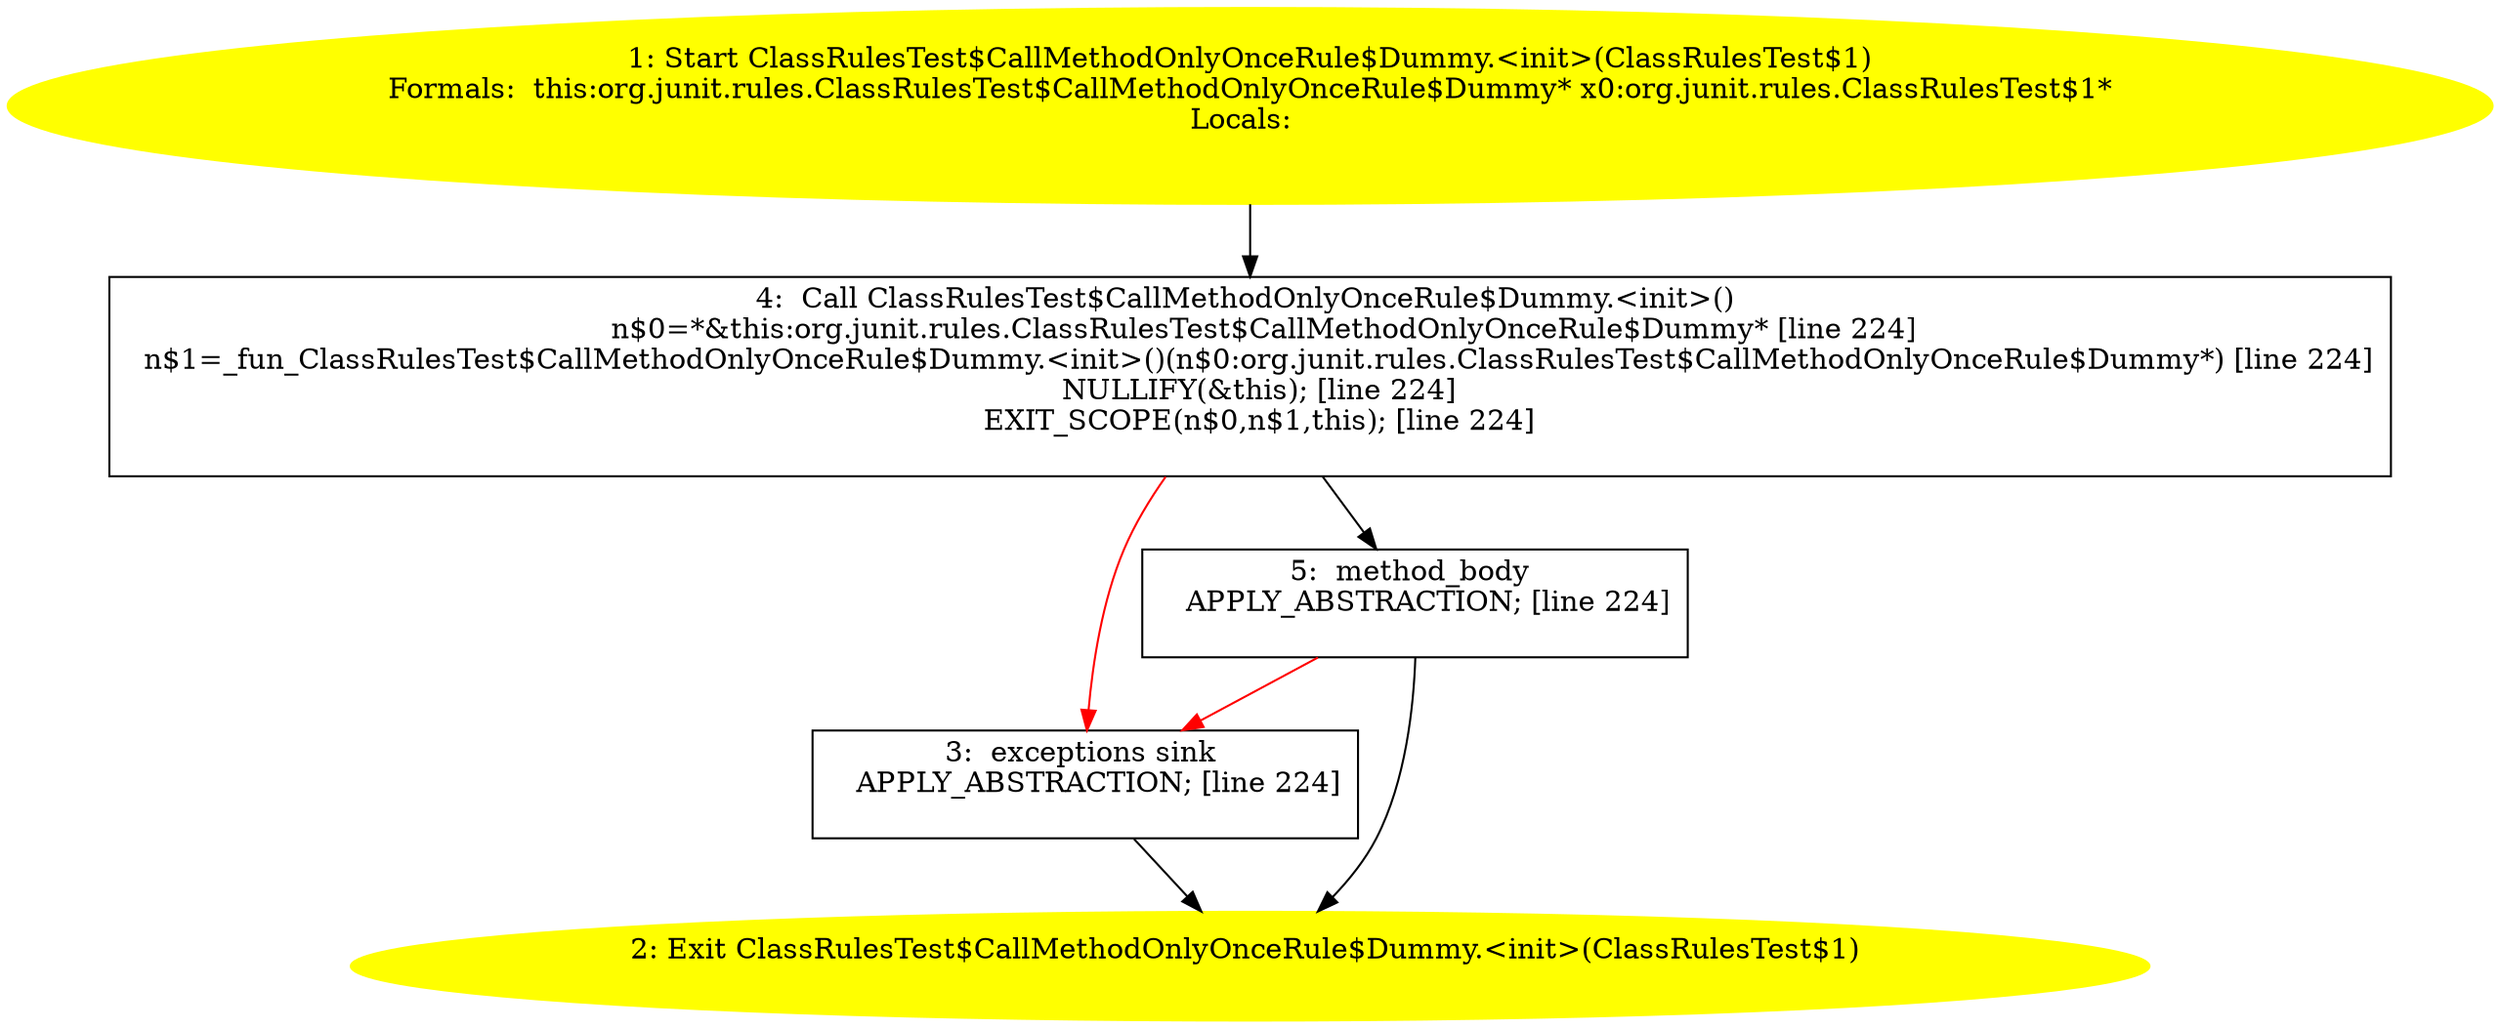 /* @generated */
digraph cfg {
"org.junit.rules.ClassRulesTest$CallMethodOnlyOnceRule$Dummy.<init>(org.junit.rules.ClassRulesTest$1).89bc6253dbc3bb2ebad313d2a7c5ac67_1" [label="1: Start ClassRulesTest$CallMethodOnlyOnceRule$Dummy.<init>(ClassRulesTest$1)\nFormals:  this:org.junit.rules.ClassRulesTest$CallMethodOnlyOnceRule$Dummy* x0:org.junit.rules.ClassRulesTest$1*\nLocals:  \n  " color=yellow style=filled]
	

	 "org.junit.rules.ClassRulesTest$CallMethodOnlyOnceRule$Dummy.<init>(org.junit.rules.ClassRulesTest$1).89bc6253dbc3bb2ebad313d2a7c5ac67_1" -> "org.junit.rules.ClassRulesTest$CallMethodOnlyOnceRule$Dummy.<init>(org.junit.rules.ClassRulesTest$1).89bc6253dbc3bb2ebad313d2a7c5ac67_4" ;
"org.junit.rules.ClassRulesTest$CallMethodOnlyOnceRule$Dummy.<init>(org.junit.rules.ClassRulesTest$1).89bc6253dbc3bb2ebad313d2a7c5ac67_2" [label="2: Exit ClassRulesTest$CallMethodOnlyOnceRule$Dummy.<init>(ClassRulesTest$1) \n  " color=yellow style=filled]
	

"org.junit.rules.ClassRulesTest$CallMethodOnlyOnceRule$Dummy.<init>(org.junit.rules.ClassRulesTest$1).89bc6253dbc3bb2ebad313d2a7c5ac67_3" [label="3:  exceptions sink \n   APPLY_ABSTRACTION; [line 224]\n " shape="box"]
	

	 "org.junit.rules.ClassRulesTest$CallMethodOnlyOnceRule$Dummy.<init>(org.junit.rules.ClassRulesTest$1).89bc6253dbc3bb2ebad313d2a7c5ac67_3" -> "org.junit.rules.ClassRulesTest$CallMethodOnlyOnceRule$Dummy.<init>(org.junit.rules.ClassRulesTest$1).89bc6253dbc3bb2ebad313d2a7c5ac67_2" ;
"org.junit.rules.ClassRulesTest$CallMethodOnlyOnceRule$Dummy.<init>(org.junit.rules.ClassRulesTest$1).89bc6253dbc3bb2ebad313d2a7c5ac67_4" [label="4:  Call ClassRulesTest$CallMethodOnlyOnceRule$Dummy.<init>() \n   n$0=*&this:org.junit.rules.ClassRulesTest$CallMethodOnlyOnceRule$Dummy* [line 224]\n  n$1=_fun_ClassRulesTest$CallMethodOnlyOnceRule$Dummy.<init>()(n$0:org.junit.rules.ClassRulesTest$CallMethodOnlyOnceRule$Dummy*) [line 224]\n  NULLIFY(&this); [line 224]\n  EXIT_SCOPE(n$0,n$1,this); [line 224]\n " shape="box"]
	

	 "org.junit.rules.ClassRulesTest$CallMethodOnlyOnceRule$Dummy.<init>(org.junit.rules.ClassRulesTest$1).89bc6253dbc3bb2ebad313d2a7c5ac67_4" -> "org.junit.rules.ClassRulesTest$CallMethodOnlyOnceRule$Dummy.<init>(org.junit.rules.ClassRulesTest$1).89bc6253dbc3bb2ebad313d2a7c5ac67_5" ;
	 "org.junit.rules.ClassRulesTest$CallMethodOnlyOnceRule$Dummy.<init>(org.junit.rules.ClassRulesTest$1).89bc6253dbc3bb2ebad313d2a7c5ac67_4" -> "org.junit.rules.ClassRulesTest$CallMethodOnlyOnceRule$Dummy.<init>(org.junit.rules.ClassRulesTest$1).89bc6253dbc3bb2ebad313d2a7c5ac67_3" [color="red" ];
"org.junit.rules.ClassRulesTest$CallMethodOnlyOnceRule$Dummy.<init>(org.junit.rules.ClassRulesTest$1).89bc6253dbc3bb2ebad313d2a7c5ac67_5" [label="5:  method_body \n   APPLY_ABSTRACTION; [line 224]\n " shape="box"]
	

	 "org.junit.rules.ClassRulesTest$CallMethodOnlyOnceRule$Dummy.<init>(org.junit.rules.ClassRulesTest$1).89bc6253dbc3bb2ebad313d2a7c5ac67_5" -> "org.junit.rules.ClassRulesTest$CallMethodOnlyOnceRule$Dummy.<init>(org.junit.rules.ClassRulesTest$1).89bc6253dbc3bb2ebad313d2a7c5ac67_2" ;
	 "org.junit.rules.ClassRulesTest$CallMethodOnlyOnceRule$Dummy.<init>(org.junit.rules.ClassRulesTest$1).89bc6253dbc3bb2ebad313d2a7c5ac67_5" -> "org.junit.rules.ClassRulesTest$CallMethodOnlyOnceRule$Dummy.<init>(org.junit.rules.ClassRulesTest$1).89bc6253dbc3bb2ebad313d2a7c5ac67_3" [color="red" ];
}
